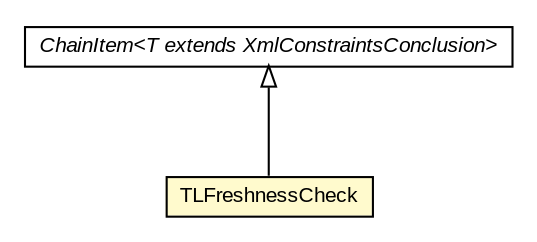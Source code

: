 #!/usr/local/bin/dot
#
# Class diagram 
# Generated by UMLGraph version R5_6-24-gf6e263 (http://www.umlgraph.org/)
#

digraph G {
	edge [fontname="arial",fontsize=10,labelfontname="arial",labelfontsize=10];
	node [fontname="arial",fontsize=10,shape=plaintext];
	nodesep=0.25;
	ranksep=0.5;
	// eu.europa.esig.dss.validation.process.ChainItem<T extends eu.europa.esig.dss.jaxb.detailedreport.XmlConstraintsConclusion>
	c685925 [label=<<table title="eu.europa.esig.dss.validation.process.ChainItem" border="0" cellborder="1" cellspacing="0" cellpadding="2" port="p" href="../../../ChainItem.html">
		<tr><td><table border="0" cellspacing="0" cellpadding="1">
<tr><td align="center" balign="center"><font face="arial italic"> ChainItem&lt;T extends XmlConstraintsConclusion&gt; </font></td></tr>
		</table></td></tr>
		</table>>, URL="../../../ChainItem.html", fontname="arial", fontcolor="black", fontsize=10.0];
	// eu.europa.esig.dss.validation.process.qualification.trust.checks.TLFreshnessCheck
	c686056 [label=<<table title="eu.europa.esig.dss.validation.process.qualification.trust.checks.TLFreshnessCheck" border="0" cellborder="1" cellspacing="0" cellpadding="2" port="p" bgcolor="lemonChiffon" href="./TLFreshnessCheck.html">
		<tr><td><table border="0" cellspacing="0" cellpadding="1">
<tr><td align="center" balign="center"> TLFreshnessCheck </td></tr>
		</table></td></tr>
		</table>>, URL="./TLFreshnessCheck.html", fontname="arial", fontcolor="black", fontsize=10.0];
	//eu.europa.esig.dss.validation.process.qualification.trust.checks.TLFreshnessCheck extends eu.europa.esig.dss.validation.process.ChainItem<eu.europa.esig.dss.jaxb.detailedreport.XmlTLAnalysis>
	c685925:p -> c686056:p [dir=back,arrowtail=empty];
}

